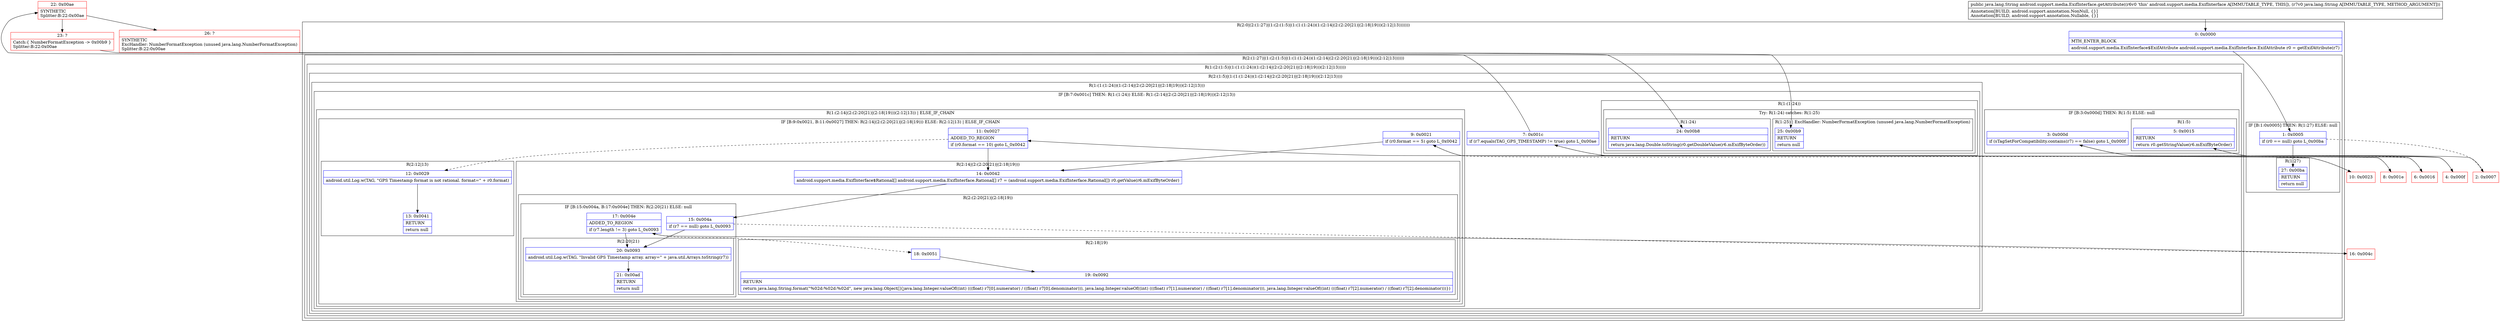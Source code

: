 digraph "CFG forandroid.support.media.ExifInterface.getAttribute(Ljava\/lang\/String;)Ljava\/lang\/String;" {
subgraph cluster_Region_1858055704 {
label = "R(2:0|(2:(1:27)|(1:(2:(1:5)|(1:(1:(1:24))(1:(2:14|(2:(2:20|21)|(2:18|19)))(2:12|13)))))))";
node [shape=record,color=blue];
Node_0 [shape=record,label="{0\:\ 0x0000|MTH_ENTER_BLOCK\l|android.support.media.ExifInterface$ExifAttribute android.support.media.ExifInterface.ExifAttribute r0 = getExifAttribute(r7)\l}"];
subgraph cluster_Region_231610852 {
label = "R(2:(1:27)|(1:(2:(1:5)|(1:(1:(1:24))(1:(2:14|(2:(2:20|21)|(2:18|19)))(2:12|13))))))";
node [shape=record,color=blue];
subgraph cluster_IfRegion_1512780426 {
label = "IF [B:1:0x0005] THEN: R(1:27) ELSE: null";
node [shape=record,color=blue];
Node_1 [shape=record,label="{1\:\ 0x0005|if (r0 == null) goto L_0x00ba\l}"];
subgraph cluster_Region_1273722375 {
label = "R(1:27)";
node [shape=record,color=blue];
Node_27 [shape=record,label="{27\:\ 0x00ba|RETURN\l|return null\l}"];
}
}
subgraph cluster_Region_747455938 {
label = "R(1:(2:(1:5)|(1:(1:(1:24))(1:(2:14|(2:(2:20|21)|(2:18|19)))(2:12|13)))))";
node [shape=record,color=blue];
subgraph cluster_Region_24470724 {
label = "R(2:(1:5)|(1:(1:(1:24))(1:(2:14|(2:(2:20|21)|(2:18|19)))(2:12|13))))";
node [shape=record,color=blue];
subgraph cluster_IfRegion_2080984119 {
label = "IF [B:3:0x000d] THEN: R(1:5) ELSE: null";
node [shape=record,color=blue];
Node_3 [shape=record,label="{3\:\ 0x000d|if (sTagSetForCompatibility.contains(r7) == false) goto L_0x000f\l}"];
subgraph cluster_Region_978315422 {
label = "R(1:5)";
node [shape=record,color=blue];
Node_5 [shape=record,label="{5\:\ 0x0015|RETURN\l|return r0.getStringValue(r6.mExifByteOrder)\l}"];
}
}
subgraph cluster_Region_1824671487 {
label = "R(1:(1:(1:24))(1:(2:14|(2:(2:20|21)|(2:18|19)))(2:12|13)))";
node [shape=record,color=blue];
subgraph cluster_IfRegion_707247600 {
label = "IF [B:7:0x001c] THEN: R(1:(1:24)) ELSE: R(1:(2:14|(2:(2:20|21)|(2:18|19)))(2:12|13))";
node [shape=record,color=blue];
Node_7 [shape=record,label="{7\:\ 0x001c|if (r7.equals(TAG_GPS_TIMESTAMP) != true) goto L_0x00ae\l}"];
subgraph cluster_Region_6205236 {
label = "R(1:(1:24))";
node [shape=record,color=blue];
subgraph cluster_TryCatchRegion_914371580 {
label = "Try: R(1:24) catches: R(1:25)";
node [shape=record,color=blue];
subgraph cluster_Region_653976077 {
label = "R(1:24)";
node [shape=record,color=blue];
Node_24 [shape=record,label="{24\:\ 0x00b8|RETURN\l|return java.lang.Double.toString(r0.getDoubleValue(r6.mExifByteOrder))\l}"];
}
subgraph cluster_Region_1208708717 {
label = "R(1:25) | ExcHandler: NumberFormatException (unused java.lang.NumberFormatException)\l";
node [shape=record,color=blue];
Node_25 [shape=record,label="{25\:\ 0x00b9|RETURN\l|return null\l}"];
}
}
}
subgraph cluster_Region_1607762593 {
label = "R(1:(2:14|(2:(2:20|21)|(2:18|19)))(2:12|13)) | ELSE_IF_CHAIN\l";
node [shape=record,color=blue];
subgraph cluster_IfRegion_891705252 {
label = "IF [B:9:0x0021, B:11:0x0027] THEN: R(2:14|(2:(2:20|21)|(2:18|19))) ELSE: R(2:12|13) | ELSE_IF_CHAIN\l";
node [shape=record,color=blue];
Node_9 [shape=record,label="{9\:\ 0x0021|if (r0.format == 5) goto L_0x0042\l}"];
Node_11 [shape=record,label="{11\:\ 0x0027|ADDED_TO_REGION\l|if (r0.format == 10) goto L_0x0042\l}"];
subgraph cluster_Region_916102376 {
label = "R(2:14|(2:(2:20|21)|(2:18|19)))";
node [shape=record,color=blue];
Node_14 [shape=record,label="{14\:\ 0x0042|android.support.media.ExifInterface$Rational[] android.support.media.ExifInterface.Rational[] r7 = (android.support.media.ExifInterface.Rational[]) r0.getValue(r6.mExifByteOrder)\l}"];
subgraph cluster_Region_705081696 {
label = "R(2:(2:20|21)|(2:18|19))";
node [shape=record,color=blue];
subgraph cluster_IfRegion_38790976 {
label = "IF [B:15:0x004a, B:17:0x004e] THEN: R(2:20|21) ELSE: null";
node [shape=record,color=blue];
Node_15 [shape=record,label="{15\:\ 0x004a|if (r7 == null) goto L_0x0093\l}"];
Node_17 [shape=record,label="{17\:\ 0x004e|ADDED_TO_REGION\l|if (r7.length != 3) goto L_0x0093\l}"];
subgraph cluster_Region_89332698 {
label = "R(2:20|21)";
node [shape=record,color=blue];
Node_20 [shape=record,label="{20\:\ 0x0093|android.util.Log.w(TAG, \"Invalid GPS Timestamp array. array=\" + java.util.Arrays.toString(r7))\l}"];
Node_21 [shape=record,label="{21\:\ 0x00ad|RETURN\l|return null\l}"];
}
}
subgraph cluster_Region_1733081668 {
label = "R(2:18|19)";
node [shape=record,color=blue];
Node_18 [shape=record,label="{18\:\ 0x0051}"];
Node_19 [shape=record,label="{19\:\ 0x0092|RETURN\l|return java.lang.String.format(\"%02d:%02d:%02d\", new java.lang.Object[]\{java.lang.Integer.valueOf((int) (((float) r7[0].numerator) \/ ((float) r7[0].denominator))), java.lang.Integer.valueOf((int) (((float) r7[1].numerator) \/ ((float) r7[1].denominator))), java.lang.Integer.valueOf((int) (((float) r7[2].numerator) \/ ((float) r7[2].denominator)))\})\l}"];
}
}
}
subgraph cluster_Region_1943312829 {
label = "R(2:12|13)";
node [shape=record,color=blue];
Node_12 [shape=record,label="{12\:\ 0x0029|android.util.Log.w(TAG, \"GPS Timestamp format is not rational. format=\" + r0.format)\l}"];
Node_13 [shape=record,label="{13\:\ 0x0041|RETURN\l|return null\l}"];
}
}
}
}
}
}
}
}
}
subgraph cluster_Region_1208708717 {
label = "R(1:25) | ExcHandler: NumberFormatException (unused java.lang.NumberFormatException)\l";
node [shape=record,color=blue];
Node_25 [shape=record,label="{25\:\ 0x00b9|RETURN\l|return null\l}"];
}
Node_2 [shape=record,color=red,label="{2\:\ 0x0007}"];
Node_4 [shape=record,color=red,label="{4\:\ 0x000f}"];
Node_6 [shape=record,color=red,label="{6\:\ 0x0016}"];
Node_8 [shape=record,color=red,label="{8\:\ 0x001e}"];
Node_10 [shape=record,color=red,label="{10\:\ 0x0023}"];
Node_16 [shape=record,color=red,label="{16\:\ 0x004c}"];
Node_22 [shape=record,color=red,label="{22\:\ 0x00ae|SYNTHETIC\lSplitter:B:22:0x00ae\l}"];
Node_23 [shape=record,color=red,label="{23\:\ ?|Catch:\{ NumberFormatException \-\> 0x00b9 \}\lSplitter:B:22:0x00ae\l}"];
Node_26 [shape=record,color=red,label="{26\:\ ?|SYNTHETIC\lExcHandler: NumberFormatException (unused java.lang.NumberFormatException)\lSplitter:B:22:0x00ae\l}"];
MethodNode[shape=record,label="{public java.lang.String android.support.media.ExifInterface.getAttribute((r6v0 'this' android.support.media.ExifInterface A[IMMUTABLE_TYPE, THIS]), (r7v0 java.lang.String A[IMMUTABLE_TYPE, METHOD_ARGUMENT]))  | Annotation[BUILD, android.support.annotation.NonNull, \{\}]\lAnnotation[BUILD, android.support.annotation.Nullable, \{\}]\l}"];
MethodNode -> Node_0;
Node_0 -> Node_1;
Node_1 -> Node_2[style=dashed];
Node_1 -> Node_27;
Node_3 -> Node_4;
Node_3 -> Node_6[style=dashed];
Node_7 -> Node_8[style=dashed];
Node_7 -> Node_22;
Node_9 -> Node_10[style=dashed];
Node_9 -> Node_14;
Node_11 -> Node_12[style=dashed];
Node_11 -> Node_14;
Node_14 -> Node_15;
Node_15 -> Node_16[style=dashed];
Node_15 -> Node_20;
Node_17 -> Node_18[style=dashed];
Node_17 -> Node_20;
Node_20 -> Node_21;
Node_18 -> Node_19;
Node_12 -> Node_13;
Node_2 -> Node_3;
Node_4 -> Node_5;
Node_6 -> Node_7;
Node_8 -> Node_9;
Node_10 -> Node_11;
Node_16 -> Node_17;
Node_22 -> Node_23;
Node_22 -> Node_26;
Node_23 -> Node_24;
Node_26 -> Node_25;
}

